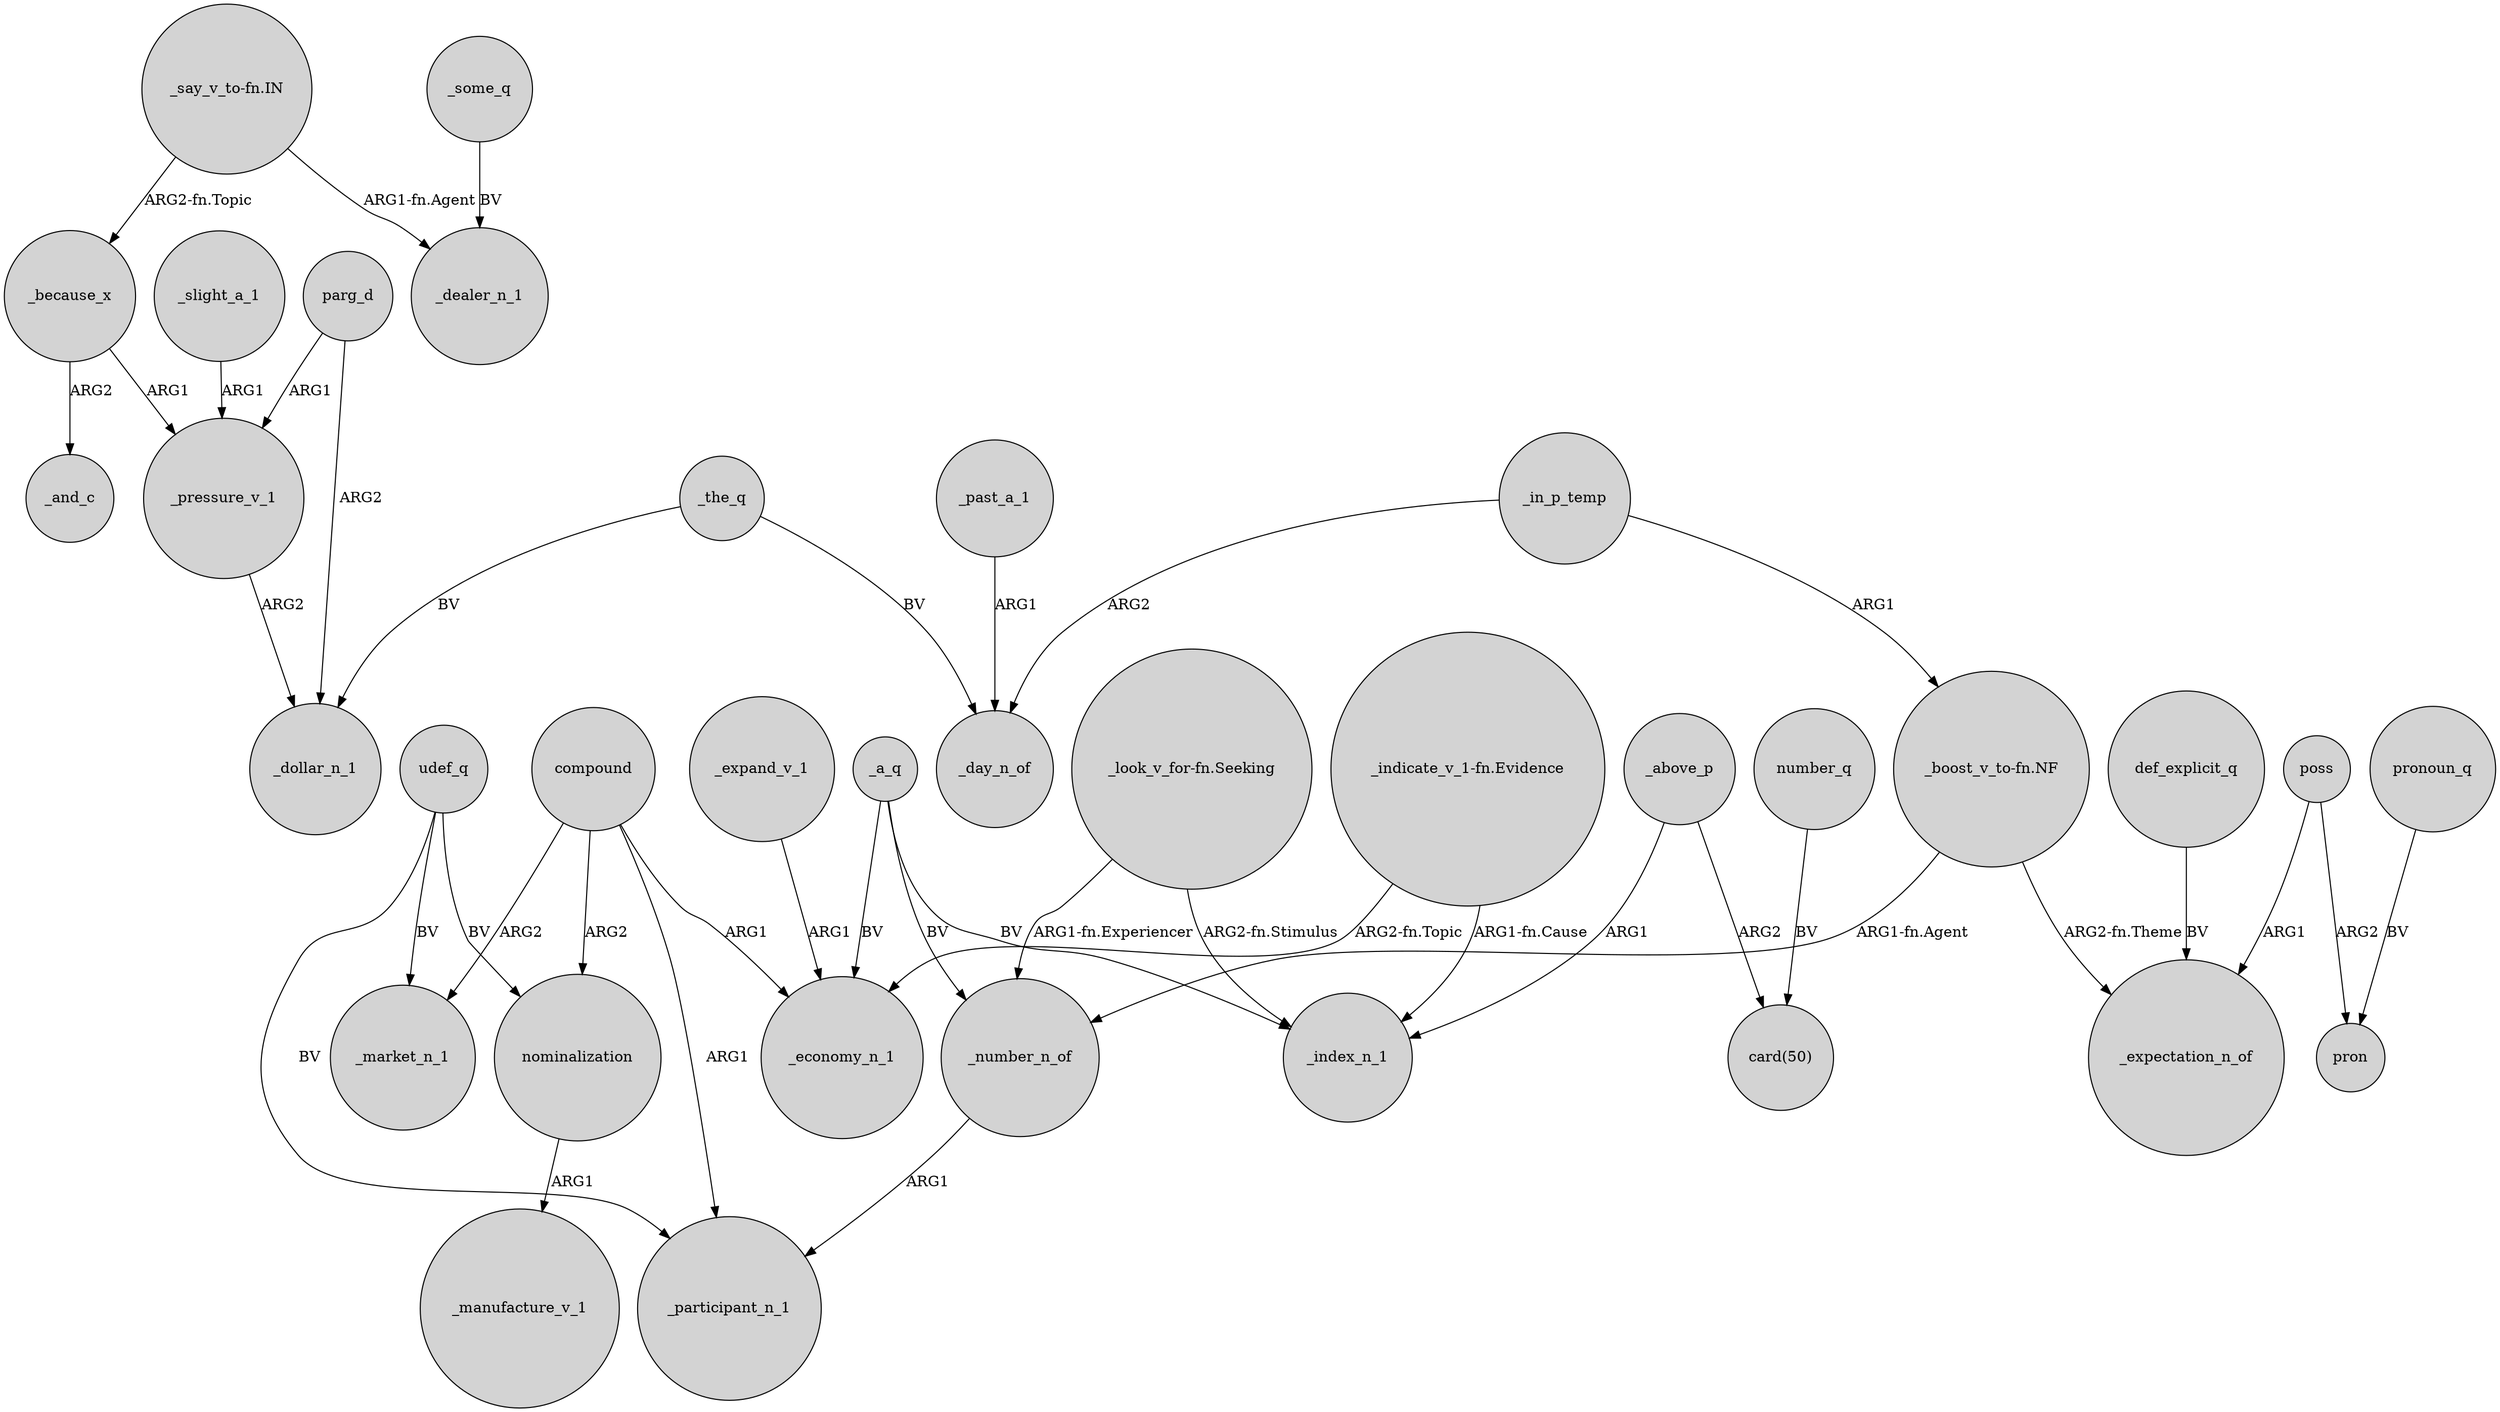 digraph {
	node [shape=circle style=filled]
	_because_x -> _pressure_v_1 [label=ARG1]
	compound -> _market_n_1 [label=ARG2]
	number_q -> "card(50)" [label=BV]
	parg_d -> _pressure_v_1 [label=ARG1]
	_a_q -> _index_n_1 [label=BV]
	"_look_v_for-fn.Seeking" -> _index_n_1 [label="ARG2-fn.Stimulus"]
	_some_q -> _dealer_n_1 [label=BV]
	_a_q -> _number_n_of [label=BV]
	udef_q -> _participant_n_1 [label=BV]
	poss -> pron [label=ARG2]
	poss -> _expectation_n_of [label=ARG1]
	"_boost_v_to-fn.NF" -> _expectation_n_of [label="ARG2-fn.Theme"]
	"_say_v_to-fn.IN" -> _dealer_n_1 [label="ARG1-fn.Agent"]
	_in_p_temp -> "_boost_v_to-fn.NF" [label=ARG1]
	compound -> _participant_n_1 [label=ARG1]
	_above_p -> "card(50)" [label=ARG2]
	_expand_v_1 -> _economy_n_1 [label=ARG1]
	_the_q -> _dollar_n_1 [label=BV]
	nominalization -> _manufacture_v_1 [label=ARG1]
	compound -> nominalization [label=ARG2]
	udef_q -> _market_n_1 [label=BV]
	def_explicit_q -> _expectation_n_of [label=BV]
	_a_q -> _economy_n_1 [label=BV]
	"_say_v_to-fn.IN" -> _because_x [label="ARG2-fn.Topic"]
	"_boost_v_to-fn.NF" -> _number_n_of [label="ARG1-fn.Agent"]
	"_indicate_v_1-fn.Evidence" -> _index_n_1 [label="ARG1-fn.Cause"]
	_the_q -> _day_n_of [label=BV]
	pronoun_q -> pron [label=BV]
	_in_p_temp -> _day_n_of [label=ARG2]
	_pressure_v_1 -> _dollar_n_1 [label=ARG2]
	_slight_a_1 -> _pressure_v_1 [label=ARG1]
	udef_q -> nominalization [label=BV]
	compound -> _economy_n_1 [label=ARG1]
	parg_d -> _dollar_n_1 [label=ARG2]
	"_indicate_v_1-fn.Evidence" -> _economy_n_1 [label="ARG2-fn.Topic"]
	_number_n_of -> _participant_n_1 [label=ARG1]
	"_look_v_for-fn.Seeking" -> _number_n_of [label="ARG1-fn.Experiencer"]
	_past_a_1 -> _day_n_of [label=ARG1]
	_above_p -> _index_n_1 [label=ARG1]
	_because_x -> _and_c [label=ARG2]
}
